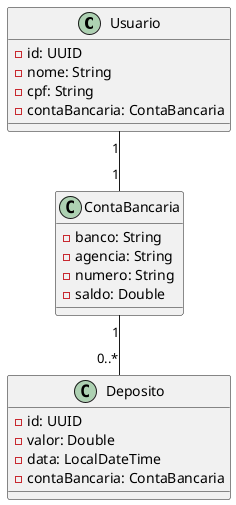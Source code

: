 @startuml conta-bancaria

class Usuario {
    - id: UUID
    - nome: String
    - cpf: String
    - contaBancaria: ContaBancaria
}

class ContaBancaria {
    - banco: String
    - agencia: String
    - numero: String
    - saldo: Double
}

class Deposito {
    - id: UUID
    - valor: Double
    - data: LocalDateTime
    - contaBancaria: ContaBancaria
}

Usuario "1" -- "1" ContaBancaria
ContaBancaria "1" -- "0..*" Deposito
@enduml